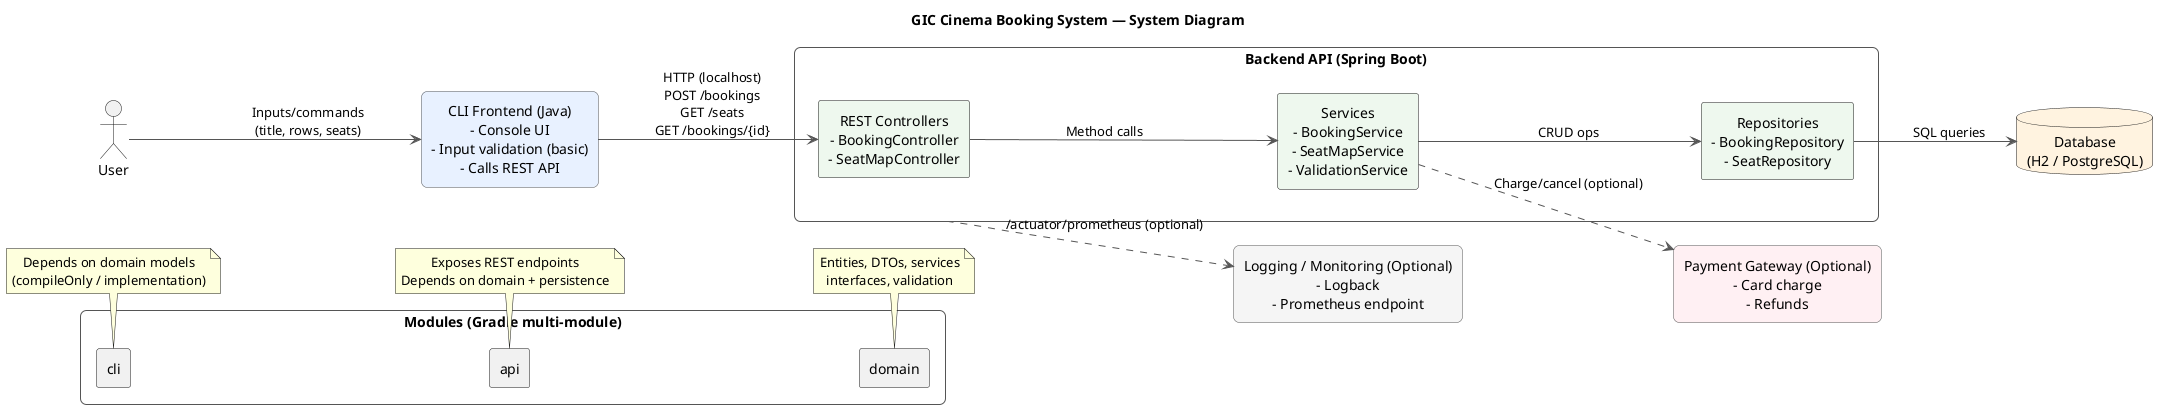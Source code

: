 @startuml
title GIC Cinema Booking System — System Diagram

skinparam componentStyle rectangle
skinparam rectangle {
  BackgroundColor White
  BorderColor #555
  RoundCorner 12
}
skinparam packageStyle rect
skinparam shadowing false
skinparam ArrowColor #555
skinparam defaultTextAlignment center

left to right direction

' Actors
actor "User" as User

' Frontend (CLI)
rectangle "CLI Frontend (Java)\n- Console UI\n- Input validation (basic)\n- Calls REST API" as CLI #e8f1ff

' Backend (Spring)
package "Backend API (Spring Boot)" as BE {
  [REST Controllers\n- BookingController\n- SeatMapController] as Controllers #eef8ee
  [Services\n- BookingService\n- SeatMapService\n- ValidationService] as Services #eef8ee
  [Repositories\n- BookingRepository\n- SeatRepository] as Repos #eef8ee
}

' Database
database "Database\n(H2 / PostgreSQL)" as DB #fff3e0

' Optional integrations (comment out if not used)
rectangle "Payment Gateway (Optional)\n- Card charge\n- Refunds" as Pay #fff0f3
rectangle "Logging / Monitoring (Optional)\n- Logback\n- Prometheus endpoint" as Mon #f5f5f5

' Relationships
User --> CLI : Inputs/commands\n(title, rows, seats)
CLI --> Controllers : HTTP (localhost)\nPOST /bookings\nGET /seats\nGET /bookings/{id}
Controllers --> Services : Method calls
Services --> Repos : CRUD ops
Repos --> DB : SQL queries

' Optional flows
Services ..> Pay : Charge/cancel (optional)
BE ..> Mon : /actuator/prometheus (optional)

' Boundaries / notes
package "Modules (Gradle multi-module)" as Mods {
  [cli] as M1
  [api] as M2
  [domain] as M3
}
M1 -[hidden]-> M2
M2 -[hidden]-> M3

note bottom of M1
  Depends on domain models
  (compileOnly / implementation)
end note

note bottom of M2
  Exposes REST endpoints
  Depends on domain + persistence
end note

note bottom of M3
  Entities, DTOs, services
  interfaces, validation
end note

@enduml
